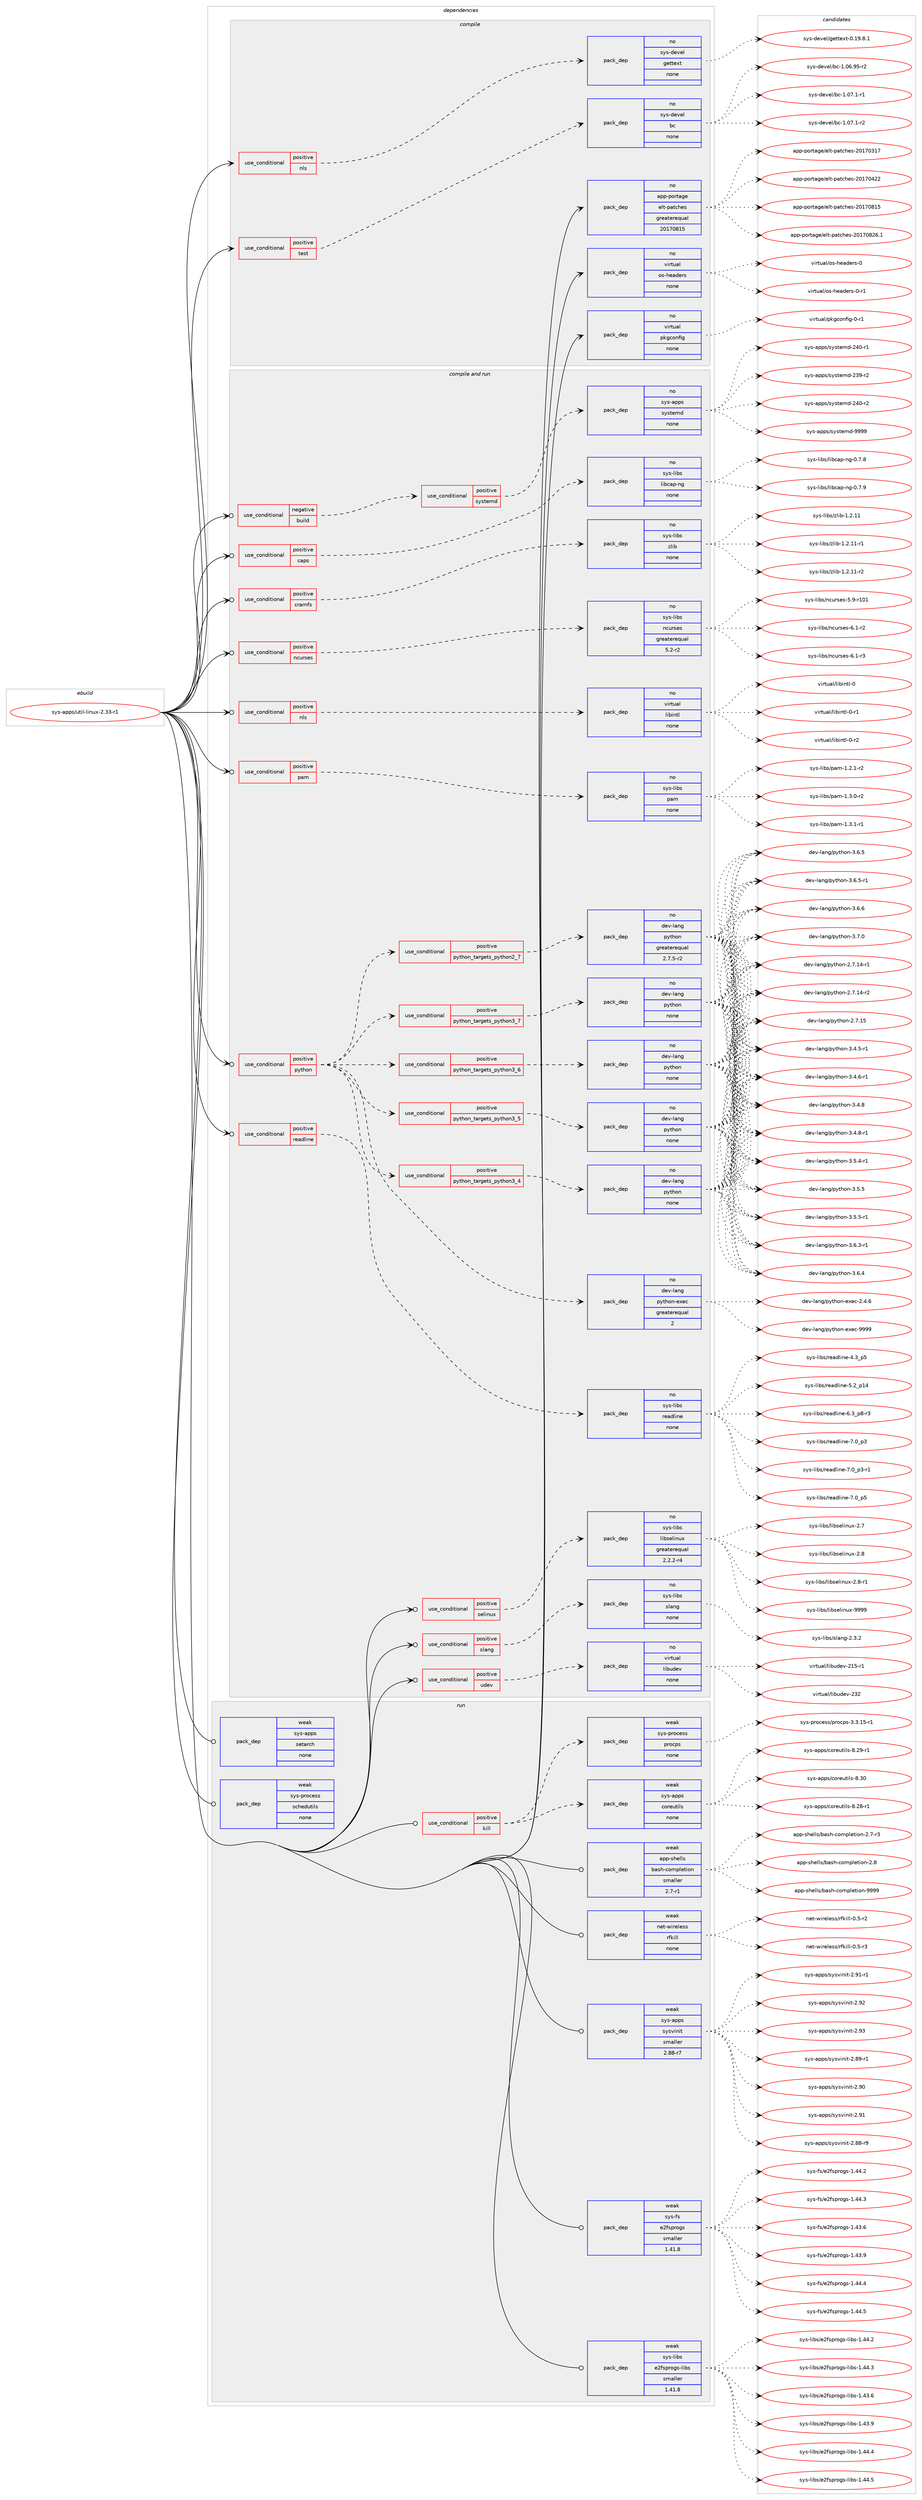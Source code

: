 digraph prolog {

# *************
# Graph options
# *************

newrank=true;
concentrate=true;
compound=true;
graph [rankdir=LR,fontname=Helvetica,fontsize=10,ranksep=1.5];#, ranksep=2.5, nodesep=0.2];
edge  [arrowhead=vee];
node  [fontname=Helvetica,fontsize=10];

# **********
# The ebuild
# **********

subgraph cluster_leftcol {
color=gray;
rank=same;
label=<<i>ebuild</i>>;
id [label="sys-apps/util-linux-2.33-r1", color=red, width=4, href="../sys-apps/util-linux-2.33-r1.svg"];
}

# ****************
# The dependencies
# ****************

subgraph cluster_midcol {
color=gray;
label=<<i>dependencies</i>>;
subgraph cluster_compile {
fillcolor="#eeeeee";
style=filled;
label=<<i>compile</i>>;
subgraph cond1646 {
dependency8752 [label=<<TABLE BORDER="0" CELLBORDER="1" CELLSPACING="0" CELLPADDING="4"><TR><TD ROWSPAN="3" CELLPADDING="10">use_conditional</TD></TR><TR><TD>positive</TD></TR><TR><TD>nls</TD></TR></TABLE>>, shape=none, color=red];
subgraph pack6918 {
dependency8753 [label=<<TABLE BORDER="0" CELLBORDER="1" CELLSPACING="0" CELLPADDING="4" WIDTH="220"><TR><TD ROWSPAN="6" CELLPADDING="30">pack_dep</TD></TR><TR><TD WIDTH="110">no</TD></TR><TR><TD>sys-devel</TD></TR><TR><TD>gettext</TD></TR><TR><TD>none</TD></TR><TR><TD></TD></TR></TABLE>>, shape=none, color=blue];
}
dependency8752:e -> dependency8753:w [weight=20,style="dashed",arrowhead="vee"];
}
id:e -> dependency8752:w [weight=20,style="solid",arrowhead="vee"];
subgraph cond1647 {
dependency8754 [label=<<TABLE BORDER="0" CELLBORDER="1" CELLSPACING="0" CELLPADDING="4"><TR><TD ROWSPAN="3" CELLPADDING="10">use_conditional</TD></TR><TR><TD>positive</TD></TR><TR><TD>test</TD></TR></TABLE>>, shape=none, color=red];
subgraph pack6919 {
dependency8755 [label=<<TABLE BORDER="0" CELLBORDER="1" CELLSPACING="0" CELLPADDING="4" WIDTH="220"><TR><TD ROWSPAN="6" CELLPADDING="30">pack_dep</TD></TR><TR><TD WIDTH="110">no</TD></TR><TR><TD>sys-devel</TD></TR><TR><TD>bc</TD></TR><TR><TD>none</TD></TR><TR><TD></TD></TR></TABLE>>, shape=none, color=blue];
}
dependency8754:e -> dependency8755:w [weight=20,style="dashed",arrowhead="vee"];
}
id:e -> dependency8754:w [weight=20,style="solid",arrowhead="vee"];
subgraph pack6920 {
dependency8756 [label=<<TABLE BORDER="0" CELLBORDER="1" CELLSPACING="0" CELLPADDING="4" WIDTH="220"><TR><TD ROWSPAN="6" CELLPADDING="30">pack_dep</TD></TR><TR><TD WIDTH="110">no</TD></TR><TR><TD>app-portage</TD></TR><TR><TD>elt-patches</TD></TR><TR><TD>greaterequal</TD></TR><TR><TD>20170815</TD></TR></TABLE>>, shape=none, color=blue];
}
id:e -> dependency8756:w [weight=20,style="solid",arrowhead="vee"];
subgraph pack6921 {
dependency8757 [label=<<TABLE BORDER="0" CELLBORDER="1" CELLSPACING="0" CELLPADDING="4" WIDTH="220"><TR><TD ROWSPAN="6" CELLPADDING="30">pack_dep</TD></TR><TR><TD WIDTH="110">no</TD></TR><TR><TD>virtual</TD></TR><TR><TD>os-headers</TD></TR><TR><TD>none</TD></TR><TR><TD></TD></TR></TABLE>>, shape=none, color=blue];
}
id:e -> dependency8757:w [weight=20,style="solid",arrowhead="vee"];
subgraph pack6922 {
dependency8758 [label=<<TABLE BORDER="0" CELLBORDER="1" CELLSPACING="0" CELLPADDING="4" WIDTH="220"><TR><TD ROWSPAN="6" CELLPADDING="30">pack_dep</TD></TR><TR><TD WIDTH="110">no</TD></TR><TR><TD>virtual</TD></TR><TR><TD>pkgconfig</TD></TR><TR><TD>none</TD></TR><TR><TD></TD></TR></TABLE>>, shape=none, color=blue];
}
id:e -> dependency8758:w [weight=20,style="solid",arrowhead="vee"];
}
subgraph cluster_compileandrun {
fillcolor="#eeeeee";
style=filled;
label=<<i>compile and run</i>>;
subgraph cond1648 {
dependency8759 [label=<<TABLE BORDER="0" CELLBORDER="1" CELLSPACING="0" CELLPADDING="4"><TR><TD ROWSPAN="3" CELLPADDING="10">use_conditional</TD></TR><TR><TD>negative</TD></TR><TR><TD>build</TD></TR></TABLE>>, shape=none, color=red];
subgraph cond1649 {
dependency8760 [label=<<TABLE BORDER="0" CELLBORDER="1" CELLSPACING="0" CELLPADDING="4"><TR><TD ROWSPAN="3" CELLPADDING="10">use_conditional</TD></TR><TR><TD>positive</TD></TR><TR><TD>systemd</TD></TR></TABLE>>, shape=none, color=red];
subgraph pack6923 {
dependency8761 [label=<<TABLE BORDER="0" CELLBORDER="1" CELLSPACING="0" CELLPADDING="4" WIDTH="220"><TR><TD ROWSPAN="6" CELLPADDING="30">pack_dep</TD></TR><TR><TD WIDTH="110">no</TD></TR><TR><TD>sys-apps</TD></TR><TR><TD>systemd</TD></TR><TR><TD>none</TD></TR><TR><TD></TD></TR></TABLE>>, shape=none, color=blue];
}
dependency8760:e -> dependency8761:w [weight=20,style="dashed",arrowhead="vee"];
}
dependency8759:e -> dependency8760:w [weight=20,style="dashed",arrowhead="vee"];
}
id:e -> dependency8759:w [weight=20,style="solid",arrowhead="odotvee"];
subgraph cond1650 {
dependency8762 [label=<<TABLE BORDER="0" CELLBORDER="1" CELLSPACING="0" CELLPADDING="4"><TR><TD ROWSPAN="3" CELLPADDING="10">use_conditional</TD></TR><TR><TD>positive</TD></TR><TR><TD>caps</TD></TR></TABLE>>, shape=none, color=red];
subgraph pack6924 {
dependency8763 [label=<<TABLE BORDER="0" CELLBORDER="1" CELLSPACING="0" CELLPADDING="4" WIDTH="220"><TR><TD ROWSPAN="6" CELLPADDING="30">pack_dep</TD></TR><TR><TD WIDTH="110">no</TD></TR><TR><TD>sys-libs</TD></TR><TR><TD>libcap-ng</TD></TR><TR><TD>none</TD></TR><TR><TD></TD></TR></TABLE>>, shape=none, color=blue];
}
dependency8762:e -> dependency8763:w [weight=20,style="dashed",arrowhead="vee"];
}
id:e -> dependency8762:w [weight=20,style="solid",arrowhead="odotvee"];
subgraph cond1651 {
dependency8764 [label=<<TABLE BORDER="0" CELLBORDER="1" CELLSPACING="0" CELLPADDING="4"><TR><TD ROWSPAN="3" CELLPADDING="10">use_conditional</TD></TR><TR><TD>positive</TD></TR><TR><TD>cramfs</TD></TR></TABLE>>, shape=none, color=red];
subgraph pack6925 {
dependency8765 [label=<<TABLE BORDER="0" CELLBORDER="1" CELLSPACING="0" CELLPADDING="4" WIDTH="220"><TR><TD ROWSPAN="6" CELLPADDING="30">pack_dep</TD></TR><TR><TD WIDTH="110">no</TD></TR><TR><TD>sys-libs</TD></TR><TR><TD>zlib</TD></TR><TR><TD>none</TD></TR><TR><TD></TD></TR></TABLE>>, shape=none, color=blue];
}
dependency8764:e -> dependency8765:w [weight=20,style="dashed",arrowhead="vee"];
}
id:e -> dependency8764:w [weight=20,style="solid",arrowhead="odotvee"];
subgraph cond1652 {
dependency8766 [label=<<TABLE BORDER="0" CELLBORDER="1" CELLSPACING="0" CELLPADDING="4"><TR><TD ROWSPAN="3" CELLPADDING="10">use_conditional</TD></TR><TR><TD>positive</TD></TR><TR><TD>ncurses</TD></TR></TABLE>>, shape=none, color=red];
subgraph pack6926 {
dependency8767 [label=<<TABLE BORDER="0" CELLBORDER="1" CELLSPACING="0" CELLPADDING="4" WIDTH="220"><TR><TD ROWSPAN="6" CELLPADDING="30">pack_dep</TD></TR><TR><TD WIDTH="110">no</TD></TR><TR><TD>sys-libs</TD></TR><TR><TD>ncurses</TD></TR><TR><TD>greaterequal</TD></TR><TR><TD>5.2-r2</TD></TR></TABLE>>, shape=none, color=blue];
}
dependency8766:e -> dependency8767:w [weight=20,style="dashed",arrowhead="vee"];
}
id:e -> dependency8766:w [weight=20,style="solid",arrowhead="odotvee"];
subgraph cond1653 {
dependency8768 [label=<<TABLE BORDER="0" CELLBORDER="1" CELLSPACING="0" CELLPADDING="4"><TR><TD ROWSPAN="3" CELLPADDING="10">use_conditional</TD></TR><TR><TD>positive</TD></TR><TR><TD>nls</TD></TR></TABLE>>, shape=none, color=red];
subgraph pack6927 {
dependency8769 [label=<<TABLE BORDER="0" CELLBORDER="1" CELLSPACING="0" CELLPADDING="4" WIDTH="220"><TR><TD ROWSPAN="6" CELLPADDING="30">pack_dep</TD></TR><TR><TD WIDTH="110">no</TD></TR><TR><TD>virtual</TD></TR><TR><TD>libintl</TD></TR><TR><TD>none</TD></TR><TR><TD></TD></TR></TABLE>>, shape=none, color=blue];
}
dependency8768:e -> dependency8769:w [weight=20,style="dashed",arrowhead="vee"];
}
id:e -> dependency8768:w [weight=20,style="solid",arrowhead="odotvee"];
subgraph cond1654 {
dependency8770 [label=<<TABLE BORDER="0" CELLBORDER="1" CELLSPACING="0" CELLPADDING="4"><TR><TD ROWSPAN="3" CELLPADDING="10">use_conditional</TD></TR><TR><TD>positive</TD></TR><TR><TD>pam</TD></TR></TABLE>>, shape=none, color=red];
subgraph pack6928 {
dependency8771 [label=<<TABLE BORDER="0" CELLBORDER="1" CELLSPACING="0" CELLPADDING="4" WIDTH="220"><TR><TD ROWSPAN="6" CELLPADDING="30">pack_dep</TD></TR><TR><TD WIDTH="110">no</TD></TR><TR><TD>sys-libs</TD></TR><TR><TD>pam</TD></TR><TR><TD>none</TD></TR><TR><TD></TD></TR></TABLE>>, shape=none, color=blue];
}
dependency8770:e -> dependency8771:w [weight=20,style="dashed",arrowhead="vee"];
}
id:e -> dependency8770:w [weight=20,style="solid",arrowhead="odotvee"];
subgraph cond1655 {
dependency8772 [label=<<TABLE BORDER="0" CELLBORDER="1" CELLSPACING="0" CELLPADDING="4"><TR><TD ROWSPAN="3" CELLPADDING="10">use_conditional</TD></TR><TR><TD>positive</TD></TR><TR><TD>python</TD></TR></TABLE>>, shape=none, color=red];
subgraph cond1656 {
dependency8773 [label=<<TABLE BORDER="0" CELLBORDER="1" CELLSPACING="0" CELLPADDING="4"><TR><TD ROWSPAN="3" CELLPADDING="10">use_conditional</TD></TR><TR><TD>positive</TD></TR><TR><TD>python_targets_python2_7</TD></TR></TABLE>>, shape=none, color=red];
subgraph pack6929 {
dependency8774 [label=<<TABLE BORDER="0" CELLBORDER="1" CELLSPACING="0" CELLPADDING="4" WIDTH="220"><TR><TD ROWSPAN="6" CELLPADDING="30">pack_dep</TD></TR><TR><TD WIDTH="110">no</TD></TR><TR><TD>dev-lang</TD></TR><TR><TD>python</TD></TR><TR><TD>greaterequal</TD></TR><TR><TD>2.7.5-r2</TD></TR></TABLE>>, shape=none, color=blue];
}
dependency8773:e -> dependency8774:w [weight=20,style="dashed",arrowhead="vee"];
}
dependency8772:e -> dependency8773:w [weight=20,style="dashed",arrowhead="vee"];
subgraph cond1657 {
dependency8775 [label=<<TABLE BORDER="0" CELLBORDER="1" CELLSPACING="0" CELLPADDING="4"><TR><TD ROWSPAN="3" CELLPADDING="10">use_conditional</TD></TR><TR><TD>positive</TD></TR><TR><TD>python_targets_python3_4</TD></TR></TABLE>>, shape=none, color=red];
subgraph pack6930 {
dependency8776 [label=<<TABLE BORDER="0" CELLBORDER="1" CELLSPACING="0" CELLPADDING="4" WIDTH="220"><TR><TD ROWSPAN="6" CELLPADDING="30">pack_dep</TD></TR><TR><TD WIDTH="110">no</TD></TR><TR><TD>dev-lang</TD></TR><TR><TD>python</TD></TR><TR><TD>none</TD></TR><TR><TD></TD></TR></TABLE>>, shape=none, color=blue];
}
dependency8775:e -> dependency8776:w [weight=20,style="dashed",arrowhead="vee"];
}
dependency8772:e -> dependency8775:w [weight=20,style="dashed",arrowhead="vee"];
subgraph cond1658 {
dependency8777 [label=<<TABLE BORDER="0" CELLBORDER="1" CELLSPACING="0" CELLPADDING="4"><TR><TD ROWSPAN="3" CELLPADDING="10">use_conditional</TD></TR><TR><TD>positive</TD></TR><TR><TD>python_targets_python3_5</TD></TR></TABLE>>, shape=none, color=red];
subgraph pack6931 {
dependency8778 [label=<<TABLE BORDER="0" CELLBORDER="1" CELLSPACING="0" CELLPADDING="4" WIDTH="220"><TR><TD ROWSPAN="6" CELLPADDING="30">pack_dep</TD></TR><TR><TD WIDTH="110">no</TD></TR><TR><TD>dev-lang</TD></TR><TR><TD>python</TD></TR><TR><TD>none</TD></TR><TR><TD></TD></TR></TABLE>>, shape=none, color=blue];
}
dependency8777:e -> dependency8778:w [weight=20,style="dashed",arrowhead="vee"];
}
dependency8772:e -> dependency8777:w [weight=20,style="dashed",arrowhead="vee"];
subgraph cond1659 {
dependency8779 [label=<<TABLE BORDER="0" CELLBORDER="1" CELLSPACING="0" CELLPADDING="4"><TR><TD ROWSPAN="3" CELLPADDING="10">use_conditional</TD></TR><TR><TD>positive</TD></TR><TR><TD>python_targets_python3_6</TD></TR></TABLE>>, shape=none, color=red];
subgraph pack6932 {
dependency8780 [label=<<TABLE BORDER="0" CELLBORDER="1" CELLSPACING="0" CELLPADDING="4" WIDTH="220"><TR><TD ROWSPAN="6" CELLPADDING="30">pack_dep</TD></TR><TR><TD WIDTH="110">no</TD></TR><TR><TD>dev-lang</TD></TR><TR><TD>python</TD></TR><TR><TD>none</TD></TR><TR><TD></TD></TR></TABLE>>, shape=none, color=blue];
}
dependency8779:e -> dependency8780:w [weight=20,style="dashed",arrowhead="vee"];
}
dependency8772:e -> dependency8779:w [weight=20,style="dashed",arrowhead="vee"];
subgraph cond1660 {
dependency8781 [label=<<TABLE BORDER="0" CELLBORDER="1" CELLSPACING="0" CELLPADDING="4"><TR><TD ROWSPAN="3" CELLPADDING="10">use_conditional</TD></TR><TR><TD>positive</TD></TR><TR><TD>python_targets_python3_7</TD></TR></TABLE>>, shape=none, color=red];
subgraph pack6933 {
dependency8782 [label=<<TABLE BORDER="0" CELLBORDER="1" CELLSPACING="0" CELLPADDING="4" WIDTH="220"><TR><TD ROWSPAN="6" CELLPADDING="30">pack_dep</TD></TR><TR><TD WIDTH="110">no</TD></TR><TR><TD>dev-lang</TD></TR><TR><TD>python</TD></TR><TR><TD>none</TD></TR><TR><TD></TD></TR></TABLE>>, shape=none, color=blue];
}
dependency8781:e -> dependency8782:w [weight=20,style="dashed",arrowhead="vee"];
}
dependency8772:e -> dependency8781:w [weight=20,style="dashed",arrowhead="vee"];
subgraph pack6934 {
dependency8783 [label=<<TABLE BORDER="0" CELLBORDER="1" CELLSPACING="0" CELLPADDING="4" WIDTH="220"><TR><TD ROWSPAN="6" CELLPADDING="30">pack_dep</TD></TR><TR><TD WIDTH="110">no</TD></TR><TR><TD>dev-lang</TD></TR><TR><TD>python-exec</TD></TR><TR><TD>greaterequal</TD></TR><TR><TD>2</TD></TR></TABLE>>, shape=none, color=blue];
}
dependency8772:e -> dependency8783:w [weight=20,style="dashed",arrowhead="vee"];
}
id:e -> dependency8772:w [weight=20,style="solid",arrowhead="odotvee"];
subgraph cond1661 {
dependency8784 [label=<<TABLE BORDER="0" CELLBORDER="1" CELLSPACING="0" CELLPADDING="4"><TR><TD ROWSPAN="3" CELLPADDING="10">use_conditional</TD></TR><TR><TD>positive</TD></TR><TR><TD>readline</TD></TR></TABLE>>, shape=none, color=red];
subgraph pack6935 {
dependency8785 [label=<<TABLE BORDER="0" CELLBORDER="1" CELLSPACING="0" CELLPADDING="4" WIDTH="220"><TR><TD ROWSPAN="6" CELLPADDING="30">pack_dep</TD></TR><TR><TD WIDTH="110">no</TD></TR><TR><TD>sys-libs</TD></TR><TR><TD>readline</TD></TR><TR><TD>none</TD></TR><TR><TD></TD></TR></TABLE>>, shape=none, color=blue];
}
dependency8784:e -> dependency8785:w [weight=20,style="dashed",arrowhead="vee"];
}
id:e -> dependency8784:w [weight=20,style="solid",arrowhead="odotvee"];
subgraph cond1662 {
dependency8786 [label=<<TABLE BORDER="0" CELLBORDER="1" CELLSPACING="0" CELLPADDING="4"><TR><TD ROWSPAN="3" CELLPADDING="10">use_conditional</TD></TR><TR><TD>positive</TD></TR><TR><TD>selinux</TD></TR></TABLE>>, shape=none, color=red];
subgraph pack6936 {
dependency8787 [label=<<TABLE BORDER="0" CELLBORDER="1" CELLSPACING="0" CELLPADDING="4" WIDTH="220"><TR><TD ROWSPAN="6" CELLPADDING="30">pack_dep</TD></TR><TR><TD WIDTH="110">no</TD></TR><TR><TD>sys-libs</TD></TR><TR><TD>libselinux</TD></TR><TR><TD>greaterequal</TD></TR><TR><TD>2.2.2-r4</TD></TR></TABLE>>, shape=none, color=blue];
}
dependency8786:e -> dependency8787:w [weight=20,style="dashed",arrowhead="vee"];
}
id:e -> dependency8786:w [weight=20,style="solid",arrowhead="odotvee"];
subgraph cond1663 {
dependency8788 [label=<<TABLE BORDER="0" CELLBORDER="1" CELLSPACING="0" CELLPADDING="4"><TR><TD ROWSPAN="3" CELLPADDING="10">use_conditional</TD></TR><TR><TD>positive</TD></TR><TR><TD>slang</TD></TR></TABLE>>, shape=none, color=red];
subgraph pack6937 {
dependency8789 [label=<<TABLE BORDER="0" CELLBORDER="1" CELLSPACING="0" CELLPADDING="4" WIDTH="220"><TR><TD ROWSPAN="6" CELLPADDING="30">pack_dep</TD></TR><TR><TD WIDTH="110">no</TD></TR><TR><TD>sys-libs</TD></TR><TR><TD>slang</TD></TR><TR><TD>none</TD></TR><TR><TD></TD></TR></TABLE>>, shape=none, color=blue];
}
dependency8788:e -> dependency8789:w [weight=20,style="dashed",arrowhead="vee"];
}
id:e -> dependency8788:w [weight=20,style="solid",arrowhead="odotvee"];
subgraph cond1664 {
dependency8790 [label=<<TABLE BORDER="0" CELLBORDER="1" CELLSPACING="0" CELLPADDING="4"><TR><TD ROWSPAN="3" CELLPADDING="10">use_conditional</TD></TR><TR><TD>positive</TD></TR><TR><TD>udev</TD></TR></TABLE>>, shape=none, color=red];
subgraph pack6938 {
dependency8791 [label=<<TABLE BORDER="0" CELLBORDER="1" CELLSPACING="0" CELLPADDING="4" WIDTH="220"><TR><TD ROWSPAN="6" CELLPADDING="30">pack_dep</TD></TR><TR><TD WIDTH="110">no</TD></TR><TR><TD>virtual</TD></TR><TR><TD>libudev</TD></TR><TR><TD>none</TD></TR><TR><TD></TD></TR></TABLE>>, shape=none, color=blue];
}
dependency8790:e -> dependency8791:w [weight=20,style="dashed",arrowhead="vee"];
}
id:e -> dependency8790:w [weight=20,style="solid",arrowhead="odotvee"];
}
subgraph cluster_run {
fillcolor="#eeeeee";
style=filled;
label=<<i>run</i>>;
subgraph cond1665 {
dependency8792 [label=<<TABLE BORDER="0" CELLBORDER="1" CELLSPACING="0" CELLPADDING="4"><TR><TD ROWSPAN="3" CELLPADDING="10">use_conditional</TD></TR><TR><TD>positive</TD></TR><TR><TD>kill</TD></TR></TABLE>>, shape=none, color=red];
subgraph pack6939 {
dependency8793 [label=<<TABLE BORDER="0" CELLBORDER="1" CELLSPACING="0" CELLPADDING="4" WIDTH="220"><TR><TD ROWSPAN="6" CELLPADDING="30">pack_dep</TD></TR><TR><TD WIDTH="110">weak</TD></TR><TR><TD>sys-apps</TD></TR><TR><TD>coreutils</TD></TR><TR><TD>none</TD></TR><TR><TD></TD></TR></TABLE>>, shape=none, color=blue];
}
dependency8792:e -> dependency8793:w [weight=20,style="dashed",arrowhead="vee"];
subgraph pack6940 {
dependency8794 [label=<<TABLE BORDER="0" CELLBORDER="1" CELLSPACING="0" CELLPADDING="4" WIDTH="220"><TR><TD ROWSPAN="6" CELLPADDING="30">pack_dep</TD></TR><TR><TD WIDTH="110">weak</TD></TR><TR><TD>sys-process</TD></TR><TR><TD>procps</TD></TR><TR><TD>none</TD></TR><TR><TD></TD></TR></TABLE>>, shape=none, color=blue];
}
dependency8792:e -> dependency8794:w [weight=20,style="dashed",arrowhead="vee"];
}
id:e -> dependency8792:w [weight=20,style="solid",arrowhead="odot"];
subgraph pack6941 {
dependency8795 [label=<<TABLE BORDER="0" CELLBORDER="1" CELLSPACING="0" CELLPADDING="4" WIDTH="220"><TR><TD ROWSPAN="6" CELLPADDING="30">pack_dep</TD></TR><TR><TD WIDTH="110">weak</TD></TR><TR><TD>app-shells</TD></TR><TR><TD>bash-completion</TD></TR><TR><TD>smaller</TD></TR><TR><TD>2.7-r1</TD></TR></TABLE>>, shape=none, color=blue];
}
id:e -> dependency8795:w [weight=20,style="solid",arrowhead="odot"];
subgraph pack6942 {
dependency8796 [label=<<TABLE BORDER="0" CELLBORDER="1" CELLSPACING="0" CELLPADDING="4" WIDTH="220"><TR><TD ROWSPAN="6" CELLPADDING="30">pack_dep</TD></TR><TR><TD WIDTH="110">weak</TD></TR><TR><TD>net-wireless</TD></TR><TR><TD>rfkill</TD></TR><TR><TD>none</TD></TR><TR><TD></TD></TR></TABLE>>, shape=none, color=blue];
}
id:e -> dependency8796:w [weight=20,style="solid",arrowhead="odot"];
subgraph pack6943 {
dependency8797 [label=<<TABLE BORDER="0" CELLBORDER="1" CELLSPACING="0" CELLPADDING="4" WIDTH="220"><TR><TD ROWSPAN="6" CELLPADDING="30">pack_dep</TD></TR><TR><TD WIDTH="110">weak</TD></TR><TR><TD>sys-apps</TD></TR><TR><TD>setarch</TD></TR><TR><TD>none</TD></TR><TR><TD></TD></TR></TABLE>>, shape=none, color=blue];
}
id:e -> dependency8797:w [weight=20,style="solid",arrowhead="odot"];
subgraph pack6944 {
dependency8798 [label=<<TABLE BORDER="0" CELLBORDER="1" CELLSPACING="0" CELLPADDING="4" WIDTH="220"><TR><TD ROWSPAN="6" CELLPADDING="30">pack_dep</TD></TR><TR><TD WIDTH="110">weak</TD></TR><TR><TD>sys-apps</TD></TR><TR><TD>sysvinit</TD></TR><TR><TD>smaller</TD></TR><TR><TD>2.88-r7</TD></TR></TABLE>>, shape=none, color=blue];
}
id:e -> dependency8798:w [weight=20,style="solid",arrowhead="odot"];
subgraph pack6945 {
dependency8799 [label=<<TABLE BORDER="0" CELLBORDER="1" CELLSPACING="0" CELLPADDING="4" WIDTH="220"><TR><TD ROWSPAN="6" CELLPADDING="30">pack_dep</TD></TR><TR><TD WIDTH="110">weak</TD></TR><TR><TD>sys-fs</TD></TR><TR><TD>e2fsprogs</TD></TR><TR><TD>smaller</TD></TR><TR><TD>1.41.8</TD></TR></TABLE>>, shape=none, color=blue];
}
id:e -> dependency8799:w [weight=20,style="solid",arrowhead="odot"];
subgraph pack6946 {
dependency8800 [label=<<TABLE BORDER="0" CELLBORDER="1" CELLSPACING="0" CELLPADDING="4" WIDTH="220"><TR><TD ROWSPAN="6" CELLPADDING="30">pack_dep</TD></TR><TR><TD WIDTH="110">weak</TD></TR><TR><TD>sys-libs</TD></TR><TR><TD>e2fsprogs-libs</TD></TR><TR><TD>smaller</TD></TR><TR><TD>1.41.8</TD></TR></TABLE>>, shape=none, color=blue];
}
id:e -> dependency8800:w [weight=20,style="solid",arrowhead="odot"];
subgraph pack6947 {
dependency8801 [label=<<TABLE BORDER="0" CELLBORDER="1" CELLSPACING="0" CELLPADDING="4" WIDTH="220"><TR><TD ROWSPAN="6" CELLPADDING="30">pack_dep</TD></TR><TR><TD WIDTH="110">weak</TD></TR><TR><TD>sys-process</TD></TR><TR><TD>schedutils</TD></TR><TR><TD>none</TD></TR><TR><TD></TD></TR></TABLE>>, shape=none, color=blue];
}
id:e -> dependency8801:w [weight=20,style="solid",arrowhead="odot"];
}
}

# **************
# The candidates
# **************

subgraph cluster_choices {
rank=same;
color=gray;
label=<<i>candidates</i>>;

subgraph choice6918 {
color=black;
nodesep=1;
choice1151211154510010111810110847103101116116101120116454846495746564649 [label="sys-devel/gettext-0.19.8.1", color=red, width=4,href="../sys-devel/gettext-0.19.8.1.svg"];
dependency8753:e -> choice1151211154510010111810110847103101116116101120116454846495746564649:w [style=dotted,weight="100"];
}
subgraph choice6919 {
color=black;
nodesep=1;
choice1151211154510010111810110847989945494648544657534511450 [label="sys-devel/bc-1.06.95-r2", color=red, width=4,href="../sys-devel/bc-1.06.95-r2.svg"];
choice11512111545100101118101108479899454946485546494511449 [label="sys-devel/bc-1.07.1-r1", color=red, width=4,href="../sys-devel/bc-1.07.1-r1.svg"];
choice11512111545100101118101108479899454946485546494511450 [label="sys-devel/bc-1.07.1-r2", color=red, width=4,href="../sys-devel/bc-1.07.1-r2.svg"];
dependency8755:e -> choice1151211154510010111810110847989945494648544657534511450:w [style=dotted,weight="100"];
dependency8755:e -> choice11512111545100101118101108479899454946485546494511449:w [style=dotted,weight="100"];
dependency8755:e -> choice11512111545100101118101108479899454946485546494511450:w [style=dotted,weight="100"];
}
subgraph choice6920 {
color=black;
nodesep=1;
choice97112112451121111141169710310147101108116451129711699104101115455048495548514955 [label="app-portage/elt-patches-20170317", color=red, width=4,href="../app-portage/elt-patches-20170317.svg"];
choice97112112451121111141169710310147101108116451129711699104101115455048495548525050 [label="app-portage/elt-patches-20170422", color=red, width=4,href="../app-portage/elt-patches-20170422.svg"];
choice97112112451121111141169710310147101108116451129711699104101115455048495548564953 [label="app-portage/elt-patches-20170815", color=red, width=4,href="../app-portage/elt-patches-20170815.svg"];
choice971121124511211111411697103101471011081164511297116991041011154550484955485650544649 [label="app-portage/elt-patches-20170826.1", color=red, width=4,href="../app-portage/elt-patches-20170826.1.svg"];
dependency8756:e -> choice97112112451121111141169710310147101108116451129711699104101115455048495548514955:w [style=dotted,weight="100"];
dependency8756:e -> choice97112112451121111141169710310147101108116451129711699104101115455048495548525050:w [style=dotted,weight="100"];
dependency8756:e -> choice97112112451121111141169710310147101108116451129711699104101115455048495548564953:w [style=dotted,weight="100"];
dependency8756:e -> choice971121124511211111411697103101471011081164511297116991041011154550484955485650544649:w [style=dotted,weight="100"];
}
subgraph choice6921 {
color=black;
nodesep=1;
choice118105114116117971084711111545104101971001011141154548 [label="virtual/os-headers-0", color=red, width=4,href="../virtual/os-headers-0.svg"];
choice1181051141161179710847111115451041019710010111411545484511449 [label="virtual/os-headers-0-r1", color=red, width=4,href="../virtual/os-headers-0-r1.svg"];
dependency8757:e -> choice118105114116117971084711111545104101971001011141154548:w [style=dotted,weight="100"];
dependency8757:e -> choice1181051141161179710847111115451041019710010111411545484511449:w [style=dotted,weight="100"];
}
subgraph choice6922 {
color=black;
nodesep=1;
choice11810511411611797108471121071039911111010210510345484511449 [label="virtual/pkgconfig-0-r1", color=red, width=4,href="../virtual/pkgconfig-0-r1.svg"];
dependency8758:e -> choice11810511411611797108471121071039911111010210510345484511449:w [style=dotted,weight="100"];
}
subgraph choice6923 {
color=black;
nodesep=1;
choice115121115459711211211547115121115116101109100455052484511449 [label="sys-apps/systemd-240-r1", color=red, width=4,href="../sys-apps/systemd-240-r1.svg"];
choice115121115459711211211547115121115116101109100455051574511450 [label="sys-apps/systemd-239-r2", color=red, width=4,href="../sys-apps/systemd-239-r2.svg"];
choice115121115459711211211547115121115116101109100455052484511450 [label="sys-apps/systemd-240-r2", color=red, width=4,href="../sys-apps/systemd-240-r2.svg"];
choice1151211154597112112115471151211151161011091004557575757 [label="sys-apps/systemd-9999", color=red, width=4,href="../sys-apps/systemd-9999.svg"];
dependency8761:e -> choice115121115459711211211547115121115116101109100455052484511449:w [style=dotted,weight="100"];
dependency8761:e -> choice115121115459711211211547115121115116101109100455051574511450:w [style=dotted,weight="100"];
dependency8761:e -> choice115121115459711211211547115121115116101109100455052484511450:w [style=dotted,weight="100"];
dependency8761:e -> choice1151211154597112112115471151211151161011091004557575757:w [style=dotted,weight="100"];
}
subgraph choice6924 {
color=black;
nodesep=1;
choice11512111545108105981154710810598999711245110103454846554656 [label="sys-libs/libcap-ng-0.7.8", color=red, width=4,href="../sys-libs/libcap-ng-0.7.8.svg"];
choice11512111545108105981154710810598999711245110103454846554657 [label="sys-libs/libcap-ng-0.7.9", color=red, width=4,href="../sys-libs/libcap-ng-0.7.9.svg"];
dependency8763:e -> choice11512111545108105981154710810598999711245110103454846554656:w [style=dotted,weight="100"];
dependency8763:e -> choice11512111545108105981154710810598999711245110103454846554657:w [style=dotted,weight="100"];
}
subgraph choice6925 {
color=black;
nodesep=1;
choice1151211154510810598115471221081059845494650464949 [label="sys-libs/zlib-1.2.11", color=red, width=4,href="../sys-libs/zlib-1.2.11.svg"];
choice11512111545108105981154712210810598454946504649494511449 [label="sys-libs/zlib-1.2.11-r1", color=red, width=4,href="../sys-libs/zlib-1.2.11-r1.svg"];
choice11512111545108105981154712210810598454946504649494511450 [label="sys-libs/zlib-1.2.11-r2", color=red, width=4,href="../sys-libs/zlib-1.2.11-r2.svg"];
dependency8765:e -> choice1151211154510810598115471221081059845494650464949:w [style=dotted,weight="100"];
dependency8765:e -> choice11512111545108105981154712210810598454946504649494511449:w [style=dotted,weight="100"];
dependency8765:e -> choice11512111545108105981154712210810598454946504649494511450:w [style=dotted,weight="100"];
}
subgraph choice6926 {
color=black;
nodesep=1;
choice115121115451081059811547110991171141151011154553465745114494849 [label="sys-libs/ncurses-5.9-r101", color=red, width=4,href="../sys-libs/ncurses-5.9-r101.svg"];
choice11512111545108105981154711099117114115101115455446494511450 [label="sys-libs/ncurses-6.1-r2", color=red, width=4,href="../sys-libs/ncurses-6.1-r2.svg"];
choice11512111545108105981154711099117114115101115455446494511451 [label="sys-libs/ncurses-6.1-r3", color=red, width=4,href="../sys-libs/ncurses-6.1-r3.svg"];
dependency8767:e -> choice115121115451081059811547110991171141151011154553465745114494849:w [style=dotted,weight="100"];
dependency8767:e -> choice11512111545108105981154711099117114115101115455446494511450:w [style=dotted,weight="100"];
dependency8767:e -> choice11512111545108105981154711099117114115101115455446494511451:w [style=dotted,weight="100"];
}
subgraph choice6927 {
color=black;
nodesep=1;
choice1181051141161179710847108105981051101161084548 [label="virtual/libintl-0", color=red, width=4,href="../virtual/libintl-0.svg"];
choice11810511411611797108471081059810511011610845484511449 [label="virtual/libintl-0-r1", color=red, width=4,href="../virtual/libintl-0-r1.svg"];
choice11810511411611797108471081059810511011610845484511450 [label="virtual/libintl-0-r2", color=red, width=4,href="../virtual/libintl-0-r2.svg"];
dependency8769:e -> choice1181051141161179710847108105981051101161084548:w [style=dotted,weight="100"];
dependency8769:e -> choice11810511411611797108471081059810511011610845484511449:w [style=dotted,weight="100"];
dependency8769:e -> choice11810511411611797108471081059810511011610845484511450:w [style=dotted,weight="100"];
}
subgraph choice6928 {
color=black;
nodesep=1;
choice115121115451081059811547112971094549465046494511450 [label="sys-libs/pam-1.2.1-r2", color=red, width=4,href="../sys-libs/pam-1.2.1-r2.svg"];
choice115121115451081059811547112971094549465146484511450 [label="sys-libs/pam-1.3.0-r2", color=red, width=4,href="../sys-libs/pam-1.3.0-r2.svg"];
choice115121115451081059811547112971094549465146494511449 [label="sys-libs/pam-1.3.1-r1", color=red, width=4,href="../sys-libs/pam-1.3.1-r1.svg"];
dependency8771:e -> choice115121115451081059811547112971094549465046494511450:w [style=dotted,weight="100"];
dependency8771:e -> choice115121115451081059811547112971094549465146484511450:w [style=dotted,weight="100"];
dependency8771:e -> choice115121115451081059811547112971094549465146494511449:w [style=dotted,weight="100"];
}
subgraph choice6929 {
color=black;
nodesep=1;
choice100101118451089711010347112121116104111110455046554649524511449 [label="dev-lang/python-2.7.14-r1", color=red, width=4,href="../dev-lang/python-2.7.14-r1.svg"];
choice100101118451089711010347112121116104111110455046554649524511450 [label="dev-lang/python-2.7.14-r2", color=red, width=4,href="../dev-lang/python-2.7.14-r2.svg"];
choice10010111845108971101034711212111610411111045504655464953 [label="dev-lang/python-2.7.15", color=red, width=4,href="../dev-lang/python-2.7.15.svg"];
choice1001011184510897110103471121211161041111104551465246534511449 [label="dev-lang/python-3.4.5-r1", color=red, width=4,href="../dev-lang/python-3.4.5-r1.svg"];
choice1001011184510897110103471121211161041111104551465246544511449 [label="dev-lang/python-3.4.6-r1", color=red, width=4,href="../dev-lang/python-3.4.6-r1.svg"];
choice100101118451089711010347112121116104111110455146524656 [label="dev-lang/python-3.4.8", color=red, width=4,href="../dev-lang/python-3.4.8.svg"];
choice1001011184510897110103471121211161041111104551465246564511449 [label="dev-lang/python-3.4.8-r1", color=red, width=4,href="../dev-lang/python-3.4.8-r1.svg"];
choice1001011184510897110103471121211161041111104551465346524511449 [label="dev-lang/python-3.5.4-r1", color=red, width=4,href="../dev-lang/python-3.5.4-r1.svg"];
choice100101118451089711010347112121116104111110455146534653 [label="dev-lang/python-3.5.5", color=red, width=4,href="../dev-lang/python-3.5.5.svg"];
choice1001011184510897110103471121211161041111104551465346534511449 [label="dev-lang/python-3.5.5-r1", color=red, width=4,href="../dev-lang/python-3.5.5-r1.svg"];
choice1001011184510897110103471121211161041111104551465446514511449 [label="dev-lang/python-3.6.3-r1", color=red, width=4,href="../dev-lang/python-3.6.3-r1.svg"];
choice100101118451089711010347112121116104111110455146544652 [label="dev-lang/python-3.6.4", color=red, width=4,href="../dev-lang/python-3.6.4.svg"];
choice100101118451089711010347112121116104111110455146544653 [label="dev-lang/python-3.6.5", color=red, width=4,href="../dev-lang/python-3.6.5.svg"];
choice1001011184510897110103471121211161041111104551465446534511449 [label="dev-lang/python-3.6.5-r1", color=red, width=4,href="../dev-lang/python-3.6.5-r1.svg"];
choice100101118451089711010347112121116104111110455146544654 [label="dev-lang/python-3.6.6", color=red, width=4,href="../dev-lang/python-3.6.6.svg"];
choice100101118451089711010347112121116104111110455146554648 [label="dev-lang/python-3.7.0", color=red, width=4,href="../dev-lang/python-3.7.0.svg"];
dependency8774:e -> choice100101118451089711010347112121116104111110455046554649524511449:w [style=dotted,weight="100"];
dependency8774:e -> choice100101118451089711010347112121116104111110455046554649524511450:w [style=dotted,weight="100"];
dependency8774:e -> choice10010111845108971101034711212111610411111045504655464953:w [style=dotted,weight="100"];
dependency8774:e -> choice1001011184510897110103471121211161041111104551465246534511449:w [style=dotted,weight="100"];
dependency8774:e -> choice1001011184510897110103471121211161041111104551465246544511449:w [style=dotted,weight="100"];
dependency8774:e -> choice100101118451089711010347112121116104111110455146524656:w [style=dotted,weight="100"];
dependency8774:e -> choice1001011184510897110103471121211161041111104551465246564511449:w [style=dotted,weight="100"];
dependency8774:e -> choice1001011184510897110103471121211161041111104551465346524511449:w [style=dotted,weight="100"];
dependency8774:e -> choice100101118451089711010347112121116104111110455146534653:w [style=dotted,weight="100"];
dependency8774:e -> choice1001011184510897110103471121211161041111104551465346534511449:w [style=dotted,weight="100"];
dependency8774:e -> choice1001011184510897110103471121211161041111104551465446514511449:w [style=dotted,weight="100"];
dependency8774:e -> choice100101118451089711010347112121116104111110455146544652:w [style=dotted,weight="100"];
dependency8774:e -> choice100101118451089711010347112121116104111110455146544653:w [style=dotted,weight="100"];
dependency8774:e -> choice1001011184510897110103471121211161041111104551465446534511449:w [style=dotted,weight="100"];
dependency8774:e -> choice100101118451089711010347112121116104111110455146544654:w [style=dotted,weight="100"];
dependency8774:e -> choice100101118451089711010347112121116104111110455146554648:w [style=dotted,weight="100"];
}
subgraph choice6930 {
color=black;
nodesep=1;
choice100101118451089711010347112121116104111110455046554649524511449 [label="dev-lang/python-2.7.14-r1", color=red, width=4,href="../dev-lang/python-2.7.14-r1.svg"];
choice100101118451089711010347112121116104111110455046554649524511450 [label="dev-lang/python-2.7.14-r2", color=red, width=4,href="../dev-lang/python-2.7.14-r2.svg"];
choice10010111845108971101034711212111610411111045504655464953 [label="dev-lang/python-2.7.15", color=red, width=4,href="../dev-lang/python-2.7.15.svg"];
choice1001011184510897110103471121211161041111104551465246534511449 [label="dev-lang/python-3.4.5-r1", color=red, width=4,href="../dev-lang/python-3.4.5-r1.svg"];
choice1001011184510897110103471121211161041111104551465246544511449 [label="dev-lang/python-3.4.6-r1", color=red, width=4,href="../dev-lang/python-3.4.6-r1.svg"];
choice100101118451089711010347112121116104111110455146524656 [label="dev-lang/python-3.4.8", color=red, width=4,href="../dev-lang/python-3.4.8.svg"];
choice1001011184510897110103471121211161041111104551465246564511449 [label="dev-lang/python-3.4.8-r1", color=red, width=4,href="../dev-lang/python-3.4.8-r1.svg"];
choice1001011184510897110103471121211161041111104551465346524511449 [label="dev-lang/python-3.5.4-r1", color=red, width=4,href="../dev-lang/python-3.5.4-r1.svg"];
choice100101118451089711010347112121116104111110455146534653 [label="dev-lang/python-3.5.5", color=red, width=4,href="../dev-lang/python-3.5.5.svg"];
choice1001011184510897110103471121211161041111104551465346534511449 [label="dev-lang/python-3.5.5-r1", color=red, width=4,href="../dev-lang/python-3.5.5-r1.svg"];
choice1001011184510897110103471121211161041111104551465446514511449 [label="dev-lang/python-3.6.3-r1", color=red, width=4,href="../dev-lang/python-3.6.3-r1.svg"];
choice100101118451089711010347112121116104111110455146544652 [label="dev-lang/python-3.6.4", color=red, width=4,href="../dev-lang/python-3.6.4.svg"];
choice100101118451089711010347112121116104111110455146544653 [label="dev-lang/python-3.6.5", color=red, width=4,href="../dev-lang/python-3.6.5.svg"];
choice1001011184510897110103471121211161041111104551465446534511449 [label="dev-lang/python-3.6.5-r1", color=red, width=4,href="../dev-lang/python-3.6.5-r1.svg"];
choice100101118451089711010347112121116104111110455146544654 [label="dev-lang/python-3.6.6", color=red, width=4,href="../dev-lang/python-3.6.6.svg"];
choice100101118451089711010347112121116104111110455146554648 [label="dev-lang/python-3.7.0", color=red, width=4,href="../dev-lang/python-3.7.0.svg"];
dependency8776:e -> choice100101118451089711010347112121116104111110455046554649524511449:w [style=dotted,weight="100"];
dependency8776:e -> choice100101118451089711010347112121116104111110455046554649524511450:w [style=dotted,weight="100"];
dependency8776:e -> choice10010111845108971101034711212111610411111045504655464953:w [style=dotted,weight="100"];
dependency8776:e -> choice1001011184510897110103471121211161041111104551465246534511449:w [style=dotted,weight="100"];
dependency8776:e -> choice1001011184510897110103471121211161041111104551465246544511449:w [style=dotted,weight="100"];
dependency8776:e -> choice100101118451089711010347112121116104111110455146524656:w [style=dotted,weight="100"];
dependency8776:e -> choice1001011184510897110103471121211161041111104551465246564511449:w [style=dotted,weight="100"];
dependency8776:e -> choice1001011184510897110103471121211161041111104551465346524511449:w [style=dotted,weight="100"];
dependency8776:e -> choice100101118451089711010347112121116104111110455146534653:w [style=dotted,weight="100"];
dependency8776:e -> choice1001011184510897110103471121211161041111104551465346534511449:w [style=dotted,weight="100"];
dependency8776:e -> choice1001011184510897110103471121211161041111104551465446514511449:w [style=dotted,weight="100"];
dependency8776:e -> choice100101118451089711010347112121116104111110455146544652:w [style=dotted,weight="100"];
dependency8776:e -> choice100101118451089711010347112121116104111110455146544653:w [style=dotted,weight="100"];
dependency8776:e -> choice1001011184510897110103471121211161041111104551465446534511449:w [style=dotted,weight="100"];
dependency8776:e -> choice100101118451089711010347112121116104111110455146544654:w [style=dotted,weight="100"];
dependency8776:e -> choice100101118451089711010347112121116104111110455146554648:w [style=dotted,weight="100"];
}
subgraph choice6931 {
color=black;
nodesep=1;
choice100101118451089711010347112121116104111110455046554649524511449 [label="dev-lang/python-2.7.14-r1", color=red, width=4,href="../dev-lang/python-2.7.14-r1.svg"];
choice100101118451089711010347112121116104111110455046554649524511450 [label="dev-lang/python-2.7.14-r2", color=red, width=4,href="../dev-lang/python-2.7.14-r2.svg"];
choice10010111845108971101034711212111610411111045504655464953 [label="dev-lang/python-2.7.15", color=red, width=4,href="../dev-lang/python-2.7.15.svg"];
choice1001011184510897110103471121211161041111104551465246534511449 [label="dev-lang/python-3.4.5-r1", color=red, width=4,href="../dev-lang/python-3.4.5-r1.svg"];
choice1001011184510897110103471121211161041111104551465246544511449 [label="dev-lang/python-3.4.6-r1", color=red, width=4,href="../dev-lang/python-3.4.6-r1.svg"];
choice100101118451089711010347112121116104111110455146524656 [label="dev-lang/python-3.4.8", color=red, width=4,href="../dev-lang/python-3.4.8.svg"];
choice1001011184510897110103471121211161041111104551465246564511449 [label="dev-lang/python-3.4.8-r1", color=red, width=4,href="../dev-lang/python-3.4.8-r1.svg"];
choice1001011184510897110103471121211161041111104551465346524511449 [label="dev-lang/python-3.5.4-r1", color=red, width=4,href="../dev-lang/python-3.5.4-r1.svg"];
choice100101118451089711010347112121116104111110455146534653 [label="dev-lang/python-3.5.5", color=red, width=4,href="../dev-lang/python-3.5.5.svg"];
choice1001011184510897110103471121211161041111104551465346534511449 [label="dev-lang/python-3.5.5-r1", color=red, width=4,href="../dev-lang/python-3.5.5-r1.svg"];
choice1001011184510897110103471121211161041111104551465446514511449 [label="dev-lang/python-3.6.3-r1", color=red, width=4,href="../dev-lang/python-3.6.3-r1.svg"];
choice100101118451089711010347112121116104111110455146544652 [label="dev-lang/python-3.6.4", color=red, width=4,href="../dev-lang/python-3.6.4.svg"];
choice100101118451089711010347112121116104111110455146544653 [label="dev-lang/python-3.6.5", color=red, width=4,href="../dev-lang/python-3.6.5.svg"];
choice1001011184510897110103471121211161041111104551465446534511449 [label="dev-lang/python-3.6.5-r1", color=red, width=4,href="../dev-lang/python-3.6.5-r1.svg"];
choice100101118451089711010347112121116104111110455146544654 [label="dev-lang/python-3.6.6", color=red, width=4,href="../dev-lang/python-3.6.6.svg"];
choice100101118451089711010347112121116104111110455146554648 [label="dev-lang/python-3.7.0", color=red, width=4,href="../dev-lang/python-3.7.0.svg"];
dependency8778:e -> choice100101118451089711010347112121116104111110455046554649524511449:w [style=dotted,weight="100"];
dependency8778:e -> choice100101118451089711010347112121116104111110455046554649524511450:w [style=dotted,weight="100"];
dependency8778:e -> choice10010111845108971101034711212111610411111045504655464953:w [style=dotted,weight="100"];
dependency8778:e -> choice1001011184510897110103471121211161041111104551465246534511449:w [style=dotted,weight="100"];
dependency8778:e -> choice1001011184510897110103471121211161041111104551465246544511449:w [style=dotted,weight="100"];
dependency8778:e -> choice100101118451089711010347112121116104111110455146524656:w [style=dotted,weight="100"];
dependency8778:e -> choice1001011184510897110103471121211161041111104551465246564511449:w [style=dotted,weight="100"];
dependency8778:e -> choice1001011184510897110103471121211161041111104551465346524511449:w [style=dotted,weight="100"];
dependency8778:e -> choice100101118451089711010347112121116104111110455146534653:w [style=dotted,weight="100"];
dependency8778:e -> choice1001011184510897110103471121211161041111104551465346534511449:w [style=dotted,weight="100"];
dependency8778:e -> choice1001011184510897110103471121211161041111104551465446514511449:w [style=dotted,weight="100"];
dependency8778:e -> choice100101118451089711010347112121116104111110455146544652:w [style=dotted,weight="100"];
dependency8778:e -> choice100101118451089711010347112121116104111110455146544653:w [style=dotted,weight="100"];
dependency8778:e -> choice1001011184510897110103471121211161041111104551465446534511449:w [style=dotted,weight="100"];
dependency8778:e -> choice100101118451089711010347112121116104111110455146544654:w [style=dotted,weight="100"];
dependency8778:e -> choice100101118451089711010347112121116104111110455146554648:w [style=dotted,weight="100"];
}
subgraph choice6932 {
color=black;
nodesep=1;
choice100101118451089711010347112121116104111110455046554649524511449 [label="dev-lang/python-2.7.14-r1", color=red, width=4,href="../dev-lang/python-2.7.14-r1.svg"];
choice100101118451089711010347112121116104111110455046554649524511450 [label="dev-lang/python-2.7.14-r2", color=red, width=4,href="../dev-lang/python-2.7.14-r2.svg"];
choice10010111845108971101034711212111610411111045504655464953 [label="dev-lang/python-2.7.15", color=red, width=4,href="../dev-lang/python-2.7.15.svg"];
choice1001011184510897110103471121211161041111104551465246534511449 [label="dev-lang/python-3.4.5-r1", color=red, width=4,href="../dev-lang/python-3.4.5-r1.svg"];
choice1001011184510897110103471121211161041111104551465246544511449 [label="dev-lang/python-3.4.6-r1", color=red, width=4,href="../dev-lang/python-3.4.6-r1.svg"];
choice100101118451089711010347112121116104111110455146524656 [label="dev-lang/python-3.4.8", color=red, width=4,href="../dev-lang/python-3.4.8.svg"];
choice1001011184510897110103471121211161041111104551465246564511449 [label="dev-lang/python-3.4.8-r1", color=red, width=4,href="../dev-lang/python-3.4.8-r1.svg"];
choice1001011184510897110103471121211161041111104551465346524511449 [label="dev-lang/python-3.5.4-r1", color=red, width=4,href="../dev-lang/python-3.5.4-r1.svg"];
choice100101118451089711010347112121116104111110455146534653 [label="dev-lang/python-3.5.5", color=red, width=4,href="../dev-lang/python-3.5.5.svg"];
choice1001011184510897110103471121211161041111104551465346534511449 [label="dev-lang/python-3.5.5-r1", color=red, width=4,href="../dev-lang/python-3.5.5-r1.svg"];
choice1001011184510897110103471121211161041111104551465446514511449 [label="dev-lang/python-3.6.3-r1", color=red, width=4,href="../dev-lang/python-3.6.3-r1.svg"];
choice100101118451089711010347112121116104111110455146544652 [label="dev-lang/python-3.6.4", color=red, width=4,href="../dev-lang/python-3.6.4.svg"];
choice100101118451089711010347112121116104111110455146544653 [label="dev-lang/python-3.6.5", color=red, width=4,href="../dev-lang/python-3.6.5.svg"];
choice1001011184510897110103471121211161041111104551465446534511449 [label="dev-lang/python-3.6.5-r1", color=red, width=4,href="../dev-lang/python-3.6.5-r1.svg"];
choice100101118451089711010347112121116104111110455146544654 [label="dev-lang/python-3.6.6", color=red, width=4,href="../dev-lang/python-3.6.6.svg"];
choice100101118451089711010347112121116104111110455146554648 [label="dev-lang/python-3.7.0", color=red, width=4,href="../dev-lang/python-3.7.0.svg"];
dependency8780:e -> choice100101118451089711010347112121116104111110455046554649524511449:w [style=dotted,weight="100"];
dependency8780:e -> choice100101118451089711010347112121116104111110455046554649524511450:w [style=dotted,weight="100"];
dependency8780:e -> choice10010111845108971101034711212111610411111045504655464953:w [style=dotted,weight="100"];
dependency8780:e -> choice1001011184510897110103471121211161041111104551465246534511449:w [style=dotted,weight="100"];
dependency8780:e -> choice1001011184510897110103471121211161041111104551465246544511449:w [style=dotted,weight="100"];
dependency8780:e -> choice100101118451089711010347112121116104111110455146524656:w [style=dotted,weight="100"];
dependency8780:e -> choice1001011184510897110103471121211161041111104551465246564511449:w [style=dotted,weight="100"];
dependency8780:e -> choice1001011184510897110103471121211161041111104551465346524511449:w [style=dotted,weight="100"];
dependency8780:e -> choice100101118451089711010347112121116104111110455146534653:w [style=dotted,weight="100"];
dependency8780:e -> choice1001011184510897110103471121211161041111104551465346534511449:w [style=dotted,weight="100"];
dependency8780:e -> choice1001011184510897110103471121211161041111104551465446514511449:w [style=dotted,weight="100"];
dependency8780:e -> choice100101118451089711010347112121116104111110455146544652:w [style=dotted,weight="100"];
dependency8780:e -> choice100101118451089711010347112121116104111110455146544653:w [style=dotted,weight="100"];
dependency8780:e -> choice1001011184510897110103471121211161041111104551465446534511449:w [style=dotted,weight="100"];
dependency8780:e -> choice100101118451089711010347112121116104111110455146544654:w [style=dotted,weight="100"];
dependency8780:e -> choice100101118451089711010347112121116104111110455146554648:w [style=dotted,weight="100"];
}
subgraph choice6933 {
color=black;
nodesep=1;
choice100101118451089711010347112121116104111110455046554649524511449 [label="dev-lang/python-2.7.14-r1", color=red, width=4,href="../dev-lang/python-2.7.14-r1.svg"];
choice100101118451089711010347112121116104111110455046554649524511450 [label="dev-lang/python-2.7.14-r2", color=red, width=4,href="../dev-lang/python-2.7.14-r2.svg"];
choice10010111845108971101034711212111610411111045504655464953 [label="dev-lang/python-2.7.15", color=red, width=4,href="../dev-lang/python-2.7.15.svg"];
choice1001011184510897110103471121211161041111104551465246534511449 [label="dev-lang/python-3.4.5-r1", color=red, width=4,href="../dev-lang/python-3.4.5-r1.svg"];
choice1001011184510897110103471121211161041111104551465246544511449 [label="dev-lang/python-3.4.6-r1", color=red, width=4,href="../dev-lang/python-3.4.6-r1.svg"];
choice100101118451089711010347112121116104111110455146524656 [label="dev-lang/python-3.4.8", color=red, width=4,href="../dev-lang/python-3.4.8.svg"];
choice1001011184510897110103471121211161041111104551465246564511449 [label="dev-lang/python-3.4.8-r1", color=red, width=4,href="../dev-lang/python-3.4.8-r1.svg"];
choice1001011184510897110103471121211161041111104551465346524511449 [label="dev-lang/python-3.5.4-r1", color=red, width=4,href="../dev-lang/python-3.5.4-r1.svg"];
choice100101118451089711010347112121116104111110455146534653 [label="dev-lang/python-3.5.5", color=red, width=4,href="../dev-lang/python-3.5.5.svg"];
choice1001011184510897110103471121211161041111104551465346534511449 [label="dev-lang/python-3.5.5-r1", color=red, width=4,href="../dev-lang/python-3.5.5-r1.svg"];
choice1001011184510897110103471121211161041111104551465446514511449 [label="dev-lang/python-3.6.3-r1", color=red, width=4,href="../dev-lang/python-3.6.3-r1.svg"];
choice100101118451089711010347112121116104111110455146544652 [label="dev-lang/python-3.6.4", color=red, width=4,href="../dev-lang/python-3.6.4.svg"];
choice100101118451089711010347112121116104111110455146544653 [label="dev-lang/python-3.6.5", color=red, width=4,href="../dev-lang/python-3.6.5.svg"];
choice1001011184510897110103471121211161041111104551465446534511449 [label="dev-lang/python-3.6.5-r1", color=red, width=4,href="../dev-lang/python-3.6.5-r1.svg"];
choice100101118451089711010347112121116104111110455146544654 [label="dev-lang/python-3.6.6", color=red, width=4,href="../dev-lang/python-3.6.6.svg"];
choice100101118451089711010347112121116104111110455146554648 [label="dev-lang/python-3.7.0", color=red, width=4,href="../dev-lang/python-3.7.0.svg"];
dependency8782:e -> choice100101118451089711010347112121116104111110455046554649524511449:w [style=dotted,weight="100"];
dependency8782:e -> choice100101118451089711010347112121116104111110455046554649524511450:w [style=dotted,weight="100"];
dependency8782:e -> choice10010111845108971101034711212111610411111045504655464953:w [style=dotted,weight="100"];
dependency8782:e -> choice1001011184510897110103471121211161041111104551465246534511449:w [style=dotted,weight="100"];
dependency8782:e -> choice1001011184510897110103471121211161041111104551465246544511449:w [style=dotted,weight="100"];
dependency8782:e -> choice100101118451089711010347112121116104111110455146524656:w [style=dotted,weight="100"];
dependency8782:e -> choice1001011184510897110103471121211161041111104551465246564511449:w [style=dotted,weight="100"];
dependency8782:e -> choice1001011184510897110103471121211161041111104551465346524511449:w [style=dotted,weight="100"];
dependency8782:e -> choice100101118451089711010347112121116104111110455146534653:w [style=dotted,weight="100"];
dependency8782:e -> choice1001011184510897110103471121211161041111104551465346534511449:w [style=dotted,weight="100"];
dependency8782:e -> choice1001011184510897110103471121211161041111104551465446514511449:w [style=dotted,weight="100"];
dependency8782:e -> choice100101118451089711010347112121116104111110455146544652:w [style=dotted,weight="100"];
dependency8782:e -> choice100101118451089711010347112121116104111110455146544653:w [style=dotted,weight="100"];
dependency8782:e -> choice1001011184510897110103471121211161041111104551465446534511449:w [style=dotted,weight="100"];
dependency8782:e -> choice100101118451089711010347112121116104111110455146544654:w [style=dotted,weight="100"];
dependency8782:e -> choice100101118451089711010347112121116104111110455146554648:w [style=dotted,weight="100"];
}
subgraph choice6934 {
color=black;
nodesep=1;
choice1001011184510897110103471121211161041111104510112010199455046524654 [label="dev-lang/python-exec-2.4.6", color=red, width=4,href="../dev-lang/python-exec-2.4.6.svg"];
choice10010111845108971101034711212111610411111045101120101994557575757 [label="dev-lang/python-exec-9999", color=red, width=4,href="../dev-lang/python-exec-9999.svg"];
dependency8783:e -> choice1001011184510897110103471121211161041111104510112010199455046524654:w [style=dotted,weight="100"];
dependency8783:e -> choice10010111845108971101034711212111610411111045101120101994557575757:w [style=dotted,weight="100"];
}
subgraph choice6935 {
color=black;
nodesep=1;
choice11512111545108105981154711410197100108105110101455246519511253 [label="sys-libs/readline-4.3_p5", color=red, width=4,href="../sys-libs/readline-4.3_p5.svg"];
choice1151211154510810598115471141019710010810511010145534650951124952 [label="sys-libs/readline-5.2_p14", color=red, width=4,href="../sys-libs/readline-5.2_p14.svg"];
choice115121115451081059811547114101971001081051101014554465195112564511451 [label="sys-libs/readline-6.3_p8-r3", color=red, width=4,href="../sys-libs/readline-6.3_p8-r3.svg"];
choice11512111545108105981154711410197100108105110101455546489511251 [label="sys-libs/readline-7.0_p3", color=red, width=4,href="../sys-libs/readline-7.0_p3.svg"];
choice115121115451081059811547114101971001081051101014555464895112514511449 [label="sys-libs/readline-7.0_p3-r1", color=red, width=4,href="../sys-libs/readline-7.0_p3-r1.svg"];
choice11512111545108105981154711410197100108105110101455546489511253 [label="sys-libs/readline-7.0_p5", color=red, width=4,href="../sys-libs/readline-7.0_p5.svg"];
dependency8785:e -> choice11512111545108105981154711410197100108105110101455246519511253:w [style=dotted,weight="100"];
dependency8785:e -> choice1151211154510810598115471141019710010810511010145534650951124952:w [style=dotted,weight="100"];
dependency8785:e -> choice115121115451081059811547114101971001081051101014554465195112564511451:w [style=dotted,weight="100"];
dependency8785:e -> choice11512111545108105981154711410197100108105110101455546489511251:w [style=dotted,weight="100"];
dependency8785:e -> choice115121115451081059811547114101971001081051101014555464895112514511449:w [style=dotted,weight="100"];
dependency8785:e -> choice11512111545108105981154711410197100108105110101455546489511253:w [style=dotted,weight="100"];
}
subgraph choice6936 {
color=black;
nodesep=1;
choice1151211154510810598115471081059811510110810511011712045504655 [label="sys-libs/libselinux-2.7", color=red, width=4,href="../sys-libs/libselinux-2.7.svg"];
choice1151211154510810598115471081059811510110810511011712045504656 [label="sys-libs/libselinux-2.8", color=red, width=4,href="../sys-libs/libselinux-2.8.svg"];
choice11512111545108105981154710810598115101108105110117120455046564511449 [label="sys-libs/libselinux-2.8-r1", color=red, width=4,href="../sys-libs/libselinux-2.8-r1.svg"];
choice115121115451081059811547108105981151011081051101171204557575757 [label="sys-libs/libselinux-9999", color=red, width=4,href="../sys-libs/libselinux-9999.svg"];
dependency8787:e -> choice1151211154510810598115471081059811510110810511011712045504655:w [style=dotted,weight="100"];
dependency8787:e -> choice1151211154510810598115471081059811510110810511011712045504656:w [style=dotted,weight="100"];
dependency8787:e -> choice11512111545108105981154710810598115101108105110117120455046564511449:w [style=dotted,weight="100"];
dependency8787:e -> choice115121115451081059811547108105981151011081051101171204557575757:w [style=dotted,weight="100"];
}
subgraph choice6937 {
color=black;
nodesep=1;
choice11512111545108105981154711510897110103455046514650 [label="sys-libs/slang-2.3.2", color=red, width=4,href="../sys-libs/slang-2.3.2.svg"];
dependency8789:e -> choice11512111545108105981154711510897110103455046514650:w [style=dotted,weight="100"];
}
subgraph choice6938 {
color=black;
nodesep=1;
choice118105114116117971084710810598117100101118455049534511449 [label="virtual/libudev-215-r1", color=red, width=4,href="../virtual/libudev-215-r1.svg"];
choice11810511411611797108471081059811710010111845505150 [label="virtual/libudev-232", color=red, width=4,href="../virtual/libudev-232.svg"];
dependency8791:e -> choice118105114116117971084710810598117100101118455049534511449:w [style=dotted,weight="100"];
dependency8791:e -> choice11810511411611797108471081059811710010111845505150:w [style=dotted,weight="100"];
}
subgraph choice6939 {
color=black;
nodesep=1;
choice1151211154597112112115479911111410111711610510811545564650564511449 [label="sys-apps/coreutils-8.28-r1", color=red, width=4,href="../sys-apps/coreutils-8.28-r1.svg"];
choice1151211154597112112115479911111410111711610510811545564650574511449 [label="sys-apps/coreutils-8.29-r1", color=red, width=4,href="../sys-apps/coreutils-8.29-r1.svg"];
choice115121115459711211211547991111141011171161051081154556465148 [label="sys-apps/coreutils-8.30", color=red, width=4,href="../sys-apps/coreutils-8.30.svg"];
dependency8793:e -> choice1151211154597112112115479911111410111711610510811545564650564511449:w [style=dotted,weight="100"];
dependency8793:e -> choice1151211154597112112115479911111410111711610510811545564650574511449:w [style=dotted,weight="100"];
dependency8793:e -> choice115121115459711211211547991111141011171161051081154556465148:w [style=dotted,weight="100"];
}
subgraph choice6940 {
color=black;
nodesep=1;
choice11512111545112114111991011151154711211411199112115455146514649534511449 [label="sys-process/procps-3.3.15-r1", color=red, width=4,href="../sys-process/procps-3.3.15-r1.svg"];
dependency8794:e -> choice11512111545112114111991011151154711211411199112115455146514649534511449:w [style=dotted,weight="100"];
}
subgraph choice6941 {
color=black;
nodesep=1;
choice97112112451151041011081081154798971151044599111109112108101116105111110455046554511451 [label="app-shells/bash-completion-2.7-r3", color=red, width=4,href="../app-shells/bash-completion-2.7-r3.svg"];
choice9711211245115104101108108115479897115104459911110911210810111610511111045504656 [label="app-shells/bash-completion-2.8", color=red, width=4,href="../app-shells/bash-completion-2.8.svg"];
choice971121124511510410110810811547989711510445991111091121081011161051111104557575757 [label="app-shells/bash-completion-9999", color=red, width=4,href="../app-shells/bash-completion-9999.svg"];
dependency8795:e -> choice97112112451151041011081081154798971151044599111109112108101116105111110455046554511451:w [style=dotted,weight="100"];
dependency8795:e -> choice9711211245115104101108108115479897115104459911110911210810111610511111045504656:w [style=dotted,weight="100"];
dependency8795:e -> choice971121124511510410110810811547989711510445991111091121081011161051111104557575757:w [style=dotted,weight="100"];
}
subgraph choice6942 {
color=black;
nodesep=1;
choice1101011164511910511410110810111511547114102107105108108454846534511450 [label="net-wireless/rfkill-0.5-r2", color=red, width=4,href="../net-wireless/rfkill-0.5-r2.svg"];
choice1101011164511910511410110810111511547114102107105108108454846534511451 [label="net-wireless/rfkill-0.5-r3", color=red, width=4,href="../net-wireless/rfkill-0.5-r3.svg"];
dependency8796:e -> choice1101011164511910511410110810111511547114102107105108108454846534511450:w [style=dotted,weight="100"];
dependency8796:e -> choice1101011164511910511410110810111511547114102107105108108454846534511451:w [style=dotted,weight="100"];
}
subgraph choice6943 {
color=black;
nodesep=1;
}
subgraph choice6944 {
color=black;
nodesep=1;
choice11512111545971121121154711512111511810511010511645504656574511449 [label="sys-apps/sysvinit-2.89-r1", color=red, width=4,href="../sys-apps/sysvinit-2.89-r1.svg"];
choice1151211154597112112115471151211151181051101051164550465748 [label="sys-apps/sysvinit-2.90", color=red, width=4,href="../sys-apps/sysvinit-2.90.svg"];
choice1151211154597112112115471151211151181051101051164550465749 [label="sys-apps/sysvinit-2.91", color=red, width=4,href="../sys-apps/sysvinit-2.91.svg"];
choice11512111545971121121154711512111511810511010511645504656564511457 [label="sys-apps/sysvinit-2.88-r9", color=red, width=4,href="../sys-apps/sysvinit-2.88-r9.svg"];
choice11512111545971121121154711512111511810511010511645504657494511449 [label="sys-apps/sysvinit-2.91-r1", color=red, width=4,href="../sys-apps/sysvinit-2.91-r1.svg"];
choice1151211154597112112115471151211151181051101051164550465750 [label="sys-apps/sysvinit-2.92", color=red, width=4,href="../sys-apps/sysvinit-2.92.svg"];
choice1151211154597112112115471151211151181051101051164550465751 [label="sys-apps/sysvinit-2.93", color=red, width=4,href="../sys-apps/sysvinit-2.93.svg"];
dependency8798:e -> choice11512111545971121121154711512111511810511010511645504656574511449:w [style=dotted,weight="100"];
dependency8798:e -> choice1151211154597112112115471151211151181051101051164550465748:w [style=dotted,weight="100"];
dependency8798:e -> choice1151211154597112112115471151211151181051101051164550465749:w [style=dotted,weight="100"];
dependency8798:e -> choice11512111545971121121154711512111511810511010511645504656564511457:w [style=dotted,weight="100"];
dependency8798:e -> choice11512111545971121121154711512111511810511010511645504657494511449:w [style=dotted,weight="100"];
dependency8798:e -> choice1151211154597112112115471151211151181051101051164550465750:w [style=dotted,weight="100"];
dependency8798:e -> choice1151211154597112112115471151211151181051101051164550465751:w [style=dotted,weight="100"];
}
subgraph choice6945 {
color=black;
nodesep=1;
choice11512111545102115471015010211511211411110311545494652524650 [label="sys-fs/e2fsprogs-1.44.2", color=red, width=4,href="../sys-fs/e2fsprogs-1.44.2.svg"];
choice11512111545102115471015010211511211411110311545494652524651 [label="sys-fs/e2fsprogs-1.44.3", color=red, width=4,href="../sys-fs/e2fsprogs-1.44.3.svg"];
choice11512111545102115471015010211511211411110311545494652514654 [label="sys-fs/e2fsprogs-1.43.6", color=red, width=4,href="../sys-fs/e2fsprogs-1.43.6.svg"];
choice11512111545102115471015010211511211411110311545494652514657 [label="sys-fs/e2fsprogs-1.43.9", color=red, width=4,href="../sys-fs/e2fsprogs-1.43.9.svg"];
choice11512111545102115471015010211511211411110311545494652524652 [label="sys-fs/e2fsprogs-1.44.4", color=red, width=4,href="../sys-fs/e2fsprogs-1.44.4.svg"];
choice11512111545102115471015010211511211411110311545494652524653 [label="sys-fs/e2fsprogs-1.44.5", color=red, width=4,href="../sys-fs/e2fsprogs-1.44.5.svg"];
dependency8799:e -> choice11512111545102115471015010211511211411110311545494652524650:w [style=dotted,weight="100"];
dependency8799:e -> choice11512111545102115471015010211511211411110311545494652524651:w [style=dotted,weight="100"];
dependency8799:e -> choice11512111545102115471015010211511211411110311545494652514654:w [style=dotted,weight="100"];
dependency8799:e -> choice11512111545102115471015010211511211411110311545494652514657:w [style=dotted,weight="100"];
dependency8799:e -> choice11512111545102115471015010211511211411110311545494652524652:w [style=dotted,weight="100"];
dependency8799:e -> choice11512111545102115471015010211511211411110311545494652524653:w [style=dotted,weight="100"];
}
subgraph choice6946 {
color=black;
nodesep=1;
choice11512111545108105981154710150102115112114111103115451081059811545494652524650 [label="sys-libs/e2fsprogs-libs-1.44.2", color=red, width=4,href="../sys-libs/e2fsprogs-libs-1.44.2.svg"];
choice11512111545108105981154710150102115112114111103115451081059811545494652524651 [label="sys-libs/e2fsprogs-libs-1.44.3", color=red, width=4,href="../sys-libs/e2fsprogs-libs-1.44.3.svg"];
choice11512111545108105981154710150102115112114111103115451081059811545494652514654 [label="sys-libs/e2fsprogs-libs-1.43.6", color=red, width=4,href="../sys-libs/e2fsprogs-libs-1.43.6.svg"];
choice11512111545108105981154710150102115112114111103115451081059811545494652514657 [label="sys-libs/e2fsprogs-libs-1.43.9", color=red, width=4,href="../sys-libs/e2fsprogs-libs-1.43.9.svg"];
choice11512111545108105981154710150102115112114111103115451081059811545494652524652 [label="sys-libs/e2fsprogs-libs-1.44.4", color=red, width=4,href="../sys-libs/e2fsprogs-libs-1.44.4.svg"];
choice11512111545108105981154710150102115112114111103115451081059811545494652524653 [label="sys-libs/e2fsprogs-libs-1.44.5", color=red, width=4,href="../sys-libs/e2fsprogs-libs-1.44.5.svg"];
dependency8800:e -> choice11512111545108105981154710150102115112114111103115451081059811545494652524650:w [style=dotted,weight="100"];
dependency8800:e -> choice11512111545108105981154710150102115112114111103115451081059811545494652524651:w [style=dotted,weight="100"];
dependency8800:e -> choice11512111545108105981154710150102115112114111103115451081059811545494652514654:w [style=dotted,weight="100"];
dependency8800:e -> choice11512111545108105981154710150102115112114111103115451081059811545494652514657:w [style=dotted,weight="100"];
dependency8800:e -> choice11512111545108105981154710150102115112114111103115451081059811545494652524652:w [style=dotted,weight="100"];
dependency8800:e -> choice11512111545108105981154710150102115112114111103115451081059811545494652524653:w [style=dotted,weight="100"];
}
subgraph choice6947 {
color=black;
nodesep=1;
}
}

}
